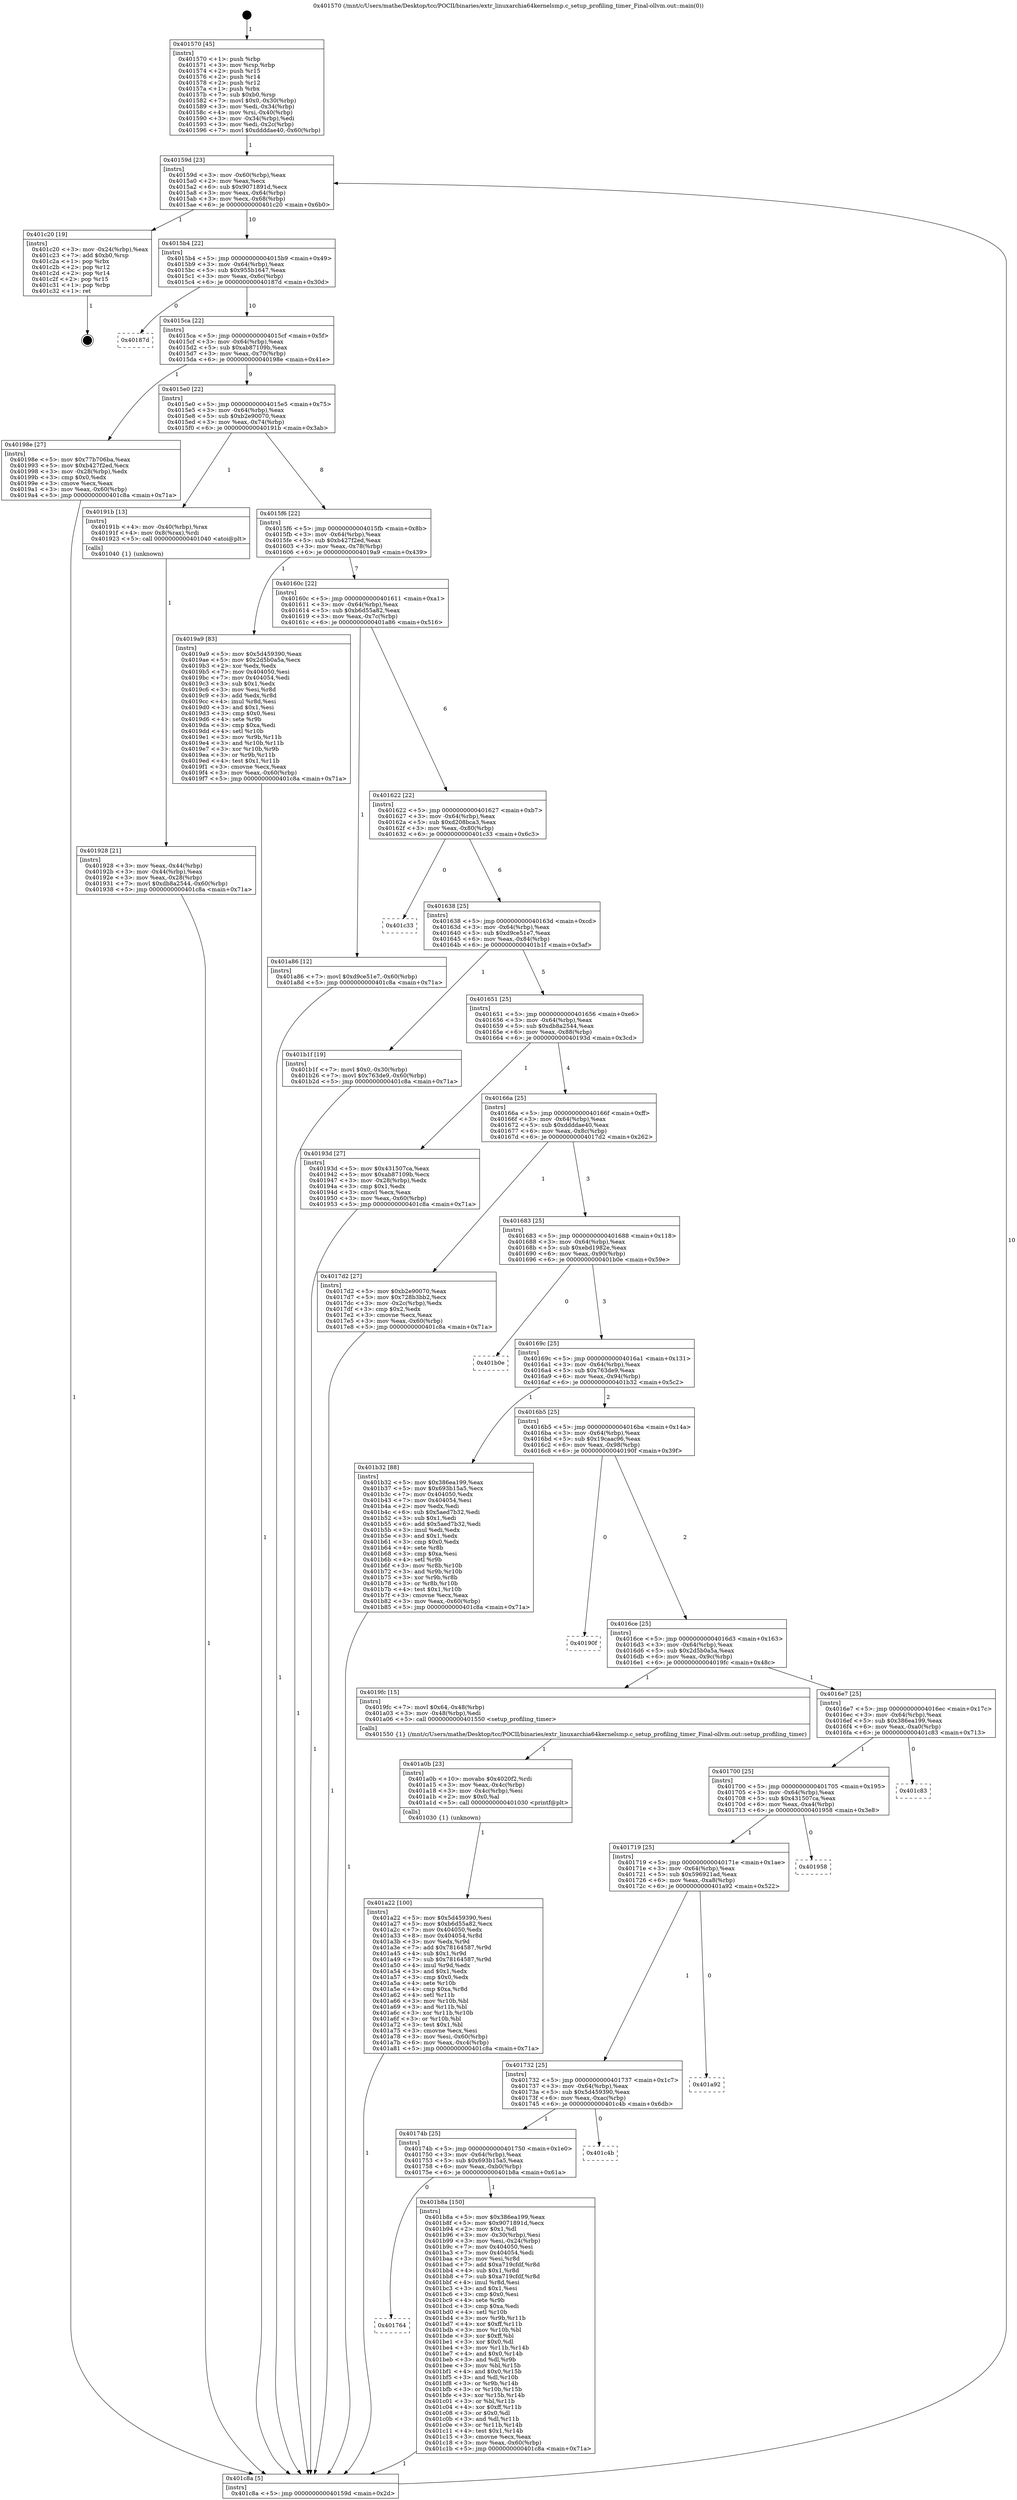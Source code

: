 digraph "0x401570" {
  label = "0x401570 (/mnt/c/Users/mathe/Desktop/tcc/POCII/binaries/extr_linuxarchia64kernelsmp.c_setup_profiling_timer_Final-ollvm.out::main(0))"
  labelloc = "t"
  node[shape=record]

  Entry [label="",width=0.3,height=0.3,shape=circle,fillcolor=black,style=filled]
  "0x40159d" [label="{
     0x40159d [23]\l
     | [instrs]\l
     &nbsp;&nbsp;0x40159d \<+3\>: mov -0x60(%rbp),%eax\l
     &nbsp;&nbsp;0x4015a0 \<+2\>: mov %eax,%ecx\l
     &nbsp;&nbsp;0x4015a2 \<+6\>: sub $0x9071891d,%ecx\l
     &nbsp;&nbsp;0x4015a8 \<+3\>: mov %eax,-0x64(%rbp)\l
     &nbsp;&nbsp;0x4015ab \<+3\>: mov %ecx,-0x68(%rbp)\l
     &nbsp;&nbsp;0x4015ae \<+6\>: je 0000000000401c20 \<main+0x6b0\>\l
  }"]
  "0x401c20" [label="{
     0x401c20 [19]\l
     | [instrs]\l
     &nbsp;&nbsp;0x401c20 \<+3\>: mov -0x24(%rbp),%eax\l
     &nbsp;&nbsp;0x401c23 \<+7\>: add $0xb0,%rsp\l
     &nbsp;&nbsp;0x401c2a \<+1\>: pop %rbx\l
     &nbsp;&nbsp;0x401c2b \<+2\>: pop %r12\l
     &nbsp;&nbsp;0x401c2d \<+2\>: pop %r14\l
     &nbsp;&nbsp;0x401c2f \<+2\>: pop %r15\l
     &nbsp;&nbsp;0x401c31 \<+1\>: pop %rbp\l
     &nbsp;&nbsp;0x401c32 \<+1\>: ret\l
  }"]
  "0x4015b4" [label="{
     0x4015b4 [22]\l
     | [instrs]\l
     &nbsp;&nbsp;0x4015b4 \<+5\>: jmp 00000000004015b9 \<main+0x49\>\l
     &nbsp;&nbsp;0x4015b9 \<+3\>: mov -0x64(%rbp),%eax\l
     &nbsp;&nbsp;0x4015bc \<+5\>: sub $0x955b1647,%eax\l
     &nbsp;&nbsp;0x4015c1 \<+3\>: mov %eax,-0x6c(%rbp)\l
     &nbsp;&nbsp;0x4015c4 \<+6\>: je 000000000040187d \<main+0x30d\>\l
  }"]
  Exit [label="",width=0.3,height=0.3,shape=circle,fillcolor=black,style=filled,peripheries=2]
  "0x40187d" [label="{
     0x40187d\l
  }", style=dashed]
  "0x4015ca" [label="{
     0x4015ca [22]\l
     | [instrs]\l
     &nbsp;&nbsp;0x4015ca \<+5\>: jmp 00000000004015cf \<main+0x5f\>\l
     &nbsp;&nbsp;0x4015cf \<+3\>: mov -0x64(%rbp),%eax\l
     &nbsp;&nbsp;0x4015d2 \<+5\>: sub $0xab87109b,%eax\l
     &nbsp;&nbsp;0x4015d7 \<+3\>: mov %eax,-0x70(%rbp)\l
     &nbsp;&nbsp;0x4015da \<+6\>: je 000000000040198e \<main+0x41e\>\l
  }"]
  "0x401764" [label="{
     0x401764\l
  }", style=dashed]
  "0x40198e" [label="{
     0x40198e [27]\l
     | [instrs]\l
     &nbsp;&nbsp;0x40198e \<+5\>: mov $0x77b706ba,%eax\l
     &nbsp;&nbsp;0x401993 \<+5\>: mov $0xb427f2ed,%ecx\l
     &nbsp;&nbsp;0x401998 \<+3\>: mov -0x28(%rbp),%edx\l
     &nbsp;&nbsp;0x40199b \<+3\>: cmp $0x0,%edx\l
     &nbsp;&nbsp;0x40199e \<+3\>: cmove %ecx,%eax\l
     &nbsp;&nbsp;0x4019a1 \<+3\>: mov %eax,-0x60(%rbp)\l
     &nbsp;&nbsp;0x4019a4 \<+5\>: jmp 0000000000401c8a \<main+0x71a\>\l
  }"]
  "0x4015e0" [label="{
     0x4015e0 [22]\l
     | [instrs]\l
     &nbsp;&nbsp;0x4015e0 \<+5\>: jmp 00000000004015e5 \<main+0x75\>\l
     &nbsp;&nbsp;0x4015e5 \<+3\>: mov -0x64(%rbp),%eax\l
     &nbsp;&nbsp;0x4015e8 \<+5\>: sub $0xb2e90070,%eax\l
     &nbsp;&nbsp;0x4015ed \<+3\>: mov %eax,-0x74(%rbp)\l
     &nbsp;&nbsp;0x4015f0 \<+6\>: je 000000000040191b \<main+0x3ab\>\l
  }"]
  "0x401b8a" [label="{
     0x401b8a [150]\l
     | [instrs]\l
     &nbsp;&nbsp;0x401b8a \<+5\>: mov $0x386ea199,%eax\l
     &nbsp;&nbsp;0x401b8f \<+5\>: mov $0x9071891d,%ecx\l
     &nbsp;&nbsp;0x401b94 \<+2\>: mov $0x1,%dl\l
     &nbsp;&nbsp;0x401b96 \<+3\>: mov -0x30(%rbp),%esi\l
     &nbsp;&nbsp;0x401b99 \<+3\>: mov %esi,-0x24(%rbp)\l
     &nbsp;&nbsp;0x401b9c \<+7\>: mov 0x404050,%esi\l
     &nbsp;&nbsp;0x401ba3 \<+7\>: mov 0x404054,%edi\l
     &nbsp;&nbsp;0x401baa \<+3\>: mov %esi,%r8d\l
     &nbsp;&nbsp;0x401bad \<+7\>: add $0xa719cfdf,%r8d\l
     &nbsp;&nbsp;0x401bb4 \<+4\>: sub $0x1,%r8d\l
     &nbsp;&nbsp;0x401bb8 \<+7\>: sub $0xa719cfdf,%r8d\l
     &nbsp;&nbsp;0x401bbf \<+4\>: imul %r8d,%esi\l
     &nbsp;&nbsp;0x401bc3 \<+3\>: and $0x1,%esi\l
     &nbsp;&nbsp;0x401bc6 \<+3\>: cmp $0x0,%esi\l
     &nbsp;&nbsp;0x401bc9 \<+4\>: sete %r9b\l
     &nbsp;&nbsp;0x401bcd \<+3\>: cmp $0xa,%edi\l
     &nbsp;&nbsp;0x401bd0 \<+4\>: setl %r10b\l
     &nbsp;&nbsp;0x401bd4 \<+3\>: mov %r9b,%r11b\l
     &nbsp;&nbsp;0x401bd7 \<+4\>: xor $0xff,%r11b\l
     &nbsp;&nbsp;0x401bdb \<+3\>: mov %r10b,%bl\l
     &nbsp;&nbsp;0x401bde \<+3\>: xor $0xff,%bl\l
     &nbsp;&nbsp;0x401be1 \<+3\>: xor $0x0,%dl\l
     &nbsp;&nbsp;0x401be4 \<+3\>: mov %r11b,%r14b\l
     &nbsp;&nbsp;0x401be7 \<+4\>: and $0x0,%r14b\l
     &nbsp;&nbsp;0x401beb \<+3\>: and %dl,%r9b\l
     &nbsp;&nbsp;0x401bee \<+3\>: mov %bl,%r15b\l
     &nbsp;&nbsp;0x401bf1 \<+4\>: and $0x0,%r15b\l
     &nbsp;&nbsp;0x401bf5 \<+3\>: and %dl,%r10b\l
     &nbsp;&nbsp;0x401bf8 \<+3\>: or %r9b,%r14b\l
     &nbsp;&nbsp;0x401bfb \<+3\>: or %r10b,%r15b\l
     &nbsp;&nbsp;0x401bfe \<+3\>: xor %r15b,%r14b\l
     &nbsp;&nbsp;0x401c01 \<+3\>: or %bl,%r11b\l
     &nbsp;&nbsp;0x401c04 \<+4\>: xor $0xff,%r11b\l
     &nbsp;&nbsp;0x401c08 \<+3\>: or $0x0,%dl\l
     &nbsp;&nbsp;0x401c0b \<+3\>: and %dl,%r11b\l
     &nbsp;&nbsp;0x401c0e \<+3\>: or %r11b,%r14b\l
     &nbsp;&nbsp;0x401c11 \<+4\>: test $0x1,%r14b\l
     &nbsp;&nbsp;0x401c15 \<+3\>: cmovne %ecx,%eax\l
     &nbsp;&nbsp;0x401c18 \<+3\>: mov %eax,-0x60(%rbp)\l
     &nbsp;&nbsp;0x401c1b \<+5\>: jmp 0000000000401c8a \<main+0x71a\>\l
  }"]
  "0x40191b" [label="{
     0x40191b [13]\l
     | [instrs]\l
     &nbsp;&nbsp;0x40191b \<+4\>: mov -0x40(%rbp),%rax\l
     &nbsp;&nbsp;0x40191f \<+4\>: mov 0x8(%rax),%rdi\l
     &nbsp;&nbsp;0x401923 \<+5\>: call 0000000000401040 \<atoi@plt\>\l
     | [calls]\l
     &nbsp;&nbsp;0x401040 \{1\} (unknown)\l
  }"]
  "0x4015f6" [label="{
     0x4015f6 [22]\l
     | [instrs]\l
     &nbsp;&nbsp;0x4015f6 \<+5\>: jmp 00000000004015fb \<main+0x8b\>\l
     &nbsp;&nbsp;0x4015fb \<+3\>: mov -0x64(%rbp),%eax\l
     &nbsp;&nbsp;0x4015fe \<+5\>: sub $0xb427f2ed,%eax\l
     &nbsp;&nbsp;0x401603 \<+3\>: mov %eax,-0x78(%rbp)\l
     &nbsp;&nbsp;0x401606 \<+6\>: je 00000000004019a9 \<main+0x439\>\l
  }"]
  "0x40174b" [label="{
     0x40174b [25]\l
     | [instrs]\l
     &nbsp;&nbsp;0x40174b \<+5\>: jmp 0000000000401750 \<main+0x1e0\>\l
     &nbsp;&nbsp;0x401750 \<+3\>: mov -0x64(%rbp),%eax\l
     &nbsp;&nbsp;0x401753 \<+5\>: sub $0x693b15a5,%eax\l
     &nbsp;&nbsp;0x401758 \<+6\>: mov %eax,-0xb0(%rbp)\l
     &nbsp;&nbsp;0x40175e \<+6\>: je 0000000000401b8a \<main+0x61a\>\l
  }"]
  "0x4019a9" [label="{
     0x4019a9 [83]\l
     | [instrs]\l
     &nbsp;&nbsp;0x4019a9 \<+5\>: mov $0x5d459390,%eax\l
     &nbsp;&nbsp;0x4019ae \<+5\>: mov $0x2d5b0a5a,%ecx\l
     &nbsp;&nbsp;0x4019b3 \<+2\>: xor %edx,%edx\l
     &nbsp;&nbsp;0x4019b5 \<+7\>: mov 0x404050,%esi\l
     &nbsp;&nbsp;0x4019bc \<+7\>: mov 0x404054,%edi\l
     &nbsp;&nbsp;0x4019c3 \<+3\>: sub $0x1,%edx\l
     &nbsp;&nbsp;0x4019c6 \<+3\>: mov %esi,%r8d\l
     &nbsp;&nbsp;0x4019c9 \<+3\>: add %edx,%r8d\l
     &nbsp;&nbsp;0x4019cc \<+4\>: imul %r8d,%esi\l
     &nbsp;&nbsp;0x4019d0 \<+3\>: and $0x1,%esi\l
     &nbsp;&nbsp;0x4019d3 \<+3\>: cmp $0x0,%esi\l
     &nbsp;&nbsp;0x4019d6 \<+4\>: sete %r9b\l
     &nbsp;&nbsp;0x4019da \<+3\>: cmp $0xa,%edi\l
     &nbsp;&nbsp;0x4019dd \<+4\>: setl %r10b\l
     &nbsp;&nbsp;0x4019e1 \<+3\>: mov %r9b,%r11b\l
     &nbsp;&nbsp;0x4019e4 \<+3\>: and %r10b,%r11b\l
     &nbsp;&nbsp;0x4019e7 \<+3\>: xor %r10b,%r9b\l
     &nbsp;&nbsp;0x4019ea \<+3\>: or %r9b,%r11b\l
     &nbsp;&nbsp;0x4019ed \<+4\>: test $0x1,%r11b\l
     &nbsp;&nbsp;0x4019f1 \<+3\>: cmovne %ecx,%eax\l
     &nbsp;&nbsp;0x4019f4 \<+3\>: mov %eax,-0x60(%rbp)\l
     &nbsp;&nbsp;0x4019f7 \<+5\>: jmp 0000000000401c8a \<main+0x71a\>\l
  }"]
  "0x40160c" [label="{
     0x40160c [22]\l
     | [instrs]\l
     &nbsp;&nbsp;0x40160c \<+5\>: jmp 0000000000401611 \<main+0xa1\>\l
     &nbsp;&nbsp;0x401611 \<+3\>: mov -0x64(%rbp),%eax\l
     &nbsp;&nbsp;0x401614 \<+5\>: sub $0xb6d55a82,%eax\l
     &nbsp;&nbsp;0x401619 \<+3\>: mov %eax,-0x7c(%rbp)\l
     &nbsp;&nbsp;0x40161c \<+6\>: je 0000000000401a86 \<main+0x516\>\l
  }"]
  "0x401c4b" [label="{
     0x401c4b\l
  }", style=dashed]
  "0x401a86" [label="{
     0x401a86 [12]\l
     | [instrs]\l
     &nbsp;&nbsp;0x401a86 \<+7\>: movl $0xd9ce51e7,-0x60(%rbp)\l
     &nbsp;&nbsp;0x401a8d \<+5\>: jmp 0000000000401c8a \<main+0x71a\>\l
  }"]
  "0x401622" [label="{
     0x401622 [22]\l
     | [instrs]\l
     &nbsp;&nbsp;0x401622 \<+5\>: jmp 0000000000401627 \<main+0xb7\>\l
     &nbsp;&nbsp;0x401627 \<+3\>: mov -0x64(%rbp),%eax\l
     &nbsp;&nbsp;0x40162a \<+5\>: sub $0xd208bca3,%eax\l
     &nbsp;&nbsp;0x40162f \<+3\>: mov %eax,-0x80(%rbp)\l
     &nbsp;&nbsp;0x401632 \<+6\>: je 0000000000401c33 \<main+0x6c3\>\l
  }"]
  "0x401732" [label="{
     0x401732 [25]\l
     | [instrs]\l
     &nbsp;&nbsp;0x401732 \<+5\>: jmp 0000000000401737 \<main+0x1c7\>\l
     &nbsp;&nbsp;0x401737 \<+3\>: mov -0x64(%rbp),%eax\l
     &nbsp;&nbsp;0x40173a \<+5\>: sub $0x5d459390,%eax\l
     &nbsp;&nbsp;0x40173f \<+6\>: mov %eax,-0xac(%rbp)\l
     &nbsp;&nbsp;0x401745 \<+6\>: je 0000000000401c4b \<main+0x6db\>\l
  }"]
  "0x401c33" [label="{
     0x401c33\l
  }", style=dashed]
  "0x401638" [label="{
     0x401638 [25]\l
     | [instrs]\l
     &nbsp;&nbsp;0x401638 \<+5\>: jmp 000000000040163d \<main+0xcd\>\l
     &nbsp;&nbsp;0x40163d \<+3\>: mov -0x64(%rbp),%eax\l
     &nbsp;&nbsp;0x401640 \<+5\>: sub $0xd9ce51e7,%eax\l
     &nbsp;&nbsp;0x401645 \<+6\>: mov %eax,-0x84(%rbp)\l
     &nbsp;&nbsp;0x40164b \<+6\>: je 0000000000401b1f \<main+0x5af\>\l
  }"]
  "0x401a92" [label="{
     0x401a92\l
  }", style=dashed]
  "0x401b1f" [label="{
     0x401b1f [19]\l
     | [instrs]\l
     &nbsp;&nbsp;0x401b1f \<+7\>: movl $0x0,-0x30(%rbp)\l
     &nbsp;&nbsp;0x401b26 \<+7\>: movl $0x763de9,-0x60(%rbp)\l
     &nbsp;&nbsp;0x401b2d \<+5\>: jmp 0000000000401c8a \<main+0x71a\>\l
  }"]
  "0x401651" [label="{
     0x401651 [25]\l
     | [instrs]\l
     &nbsp;&nbsp;0x401651 \<+5\>: jmp 0000000000401656 \<main+0xe6\>\l
     &nbsp;&nbsp;0x401656 \<+3\>: mov -0x64(%rbp),%eax\l
     &nbsp;&nbsp;0x401659 \<+5\>: sub $0xdb8a2544,%eax\l
     &nbsp;&nbsp;0x40165e \<+6\>: mov %eax,-0x88(%rbp)\l
     &nbsp;&nbsp;0x401664 \<+6\>: je 000000000040193d \<main+0x3cd\>\l
  }"]
  "0x401719" [label="{
     0x401719 [25]\l
     | [instrs]\l
     &nbsp;&nbsp;0x401719 \<+5\>: jmp 000000000040171e \<main+0x1ae\>\l
     &nbsp;&nbsp;0x40171e \<+3\>: mov -0x64(%rbp),%eax\l
     &nbsp;&nbsp;0x401721 \<+5\>: sub $0x596921ad,%eax\l
     &nbsp;&nbsp;0x401726 \<+6\>: mov %eax,-0xa8(%rbp)\l
     &nbsp;&nbsp;0x40172c \<+6\>: je 0000000000401a92 \<main+0x522\>\l
  }"]
  "0x40193d" [label="{
     0x40193d [27]\l
     | [instrs]\l
     &nbsp;&nbsp;0x40193d \<+5\>: mov $0x431507ca,%eax\l
     &nbsp;&nbsp;0x401942 \<+5\>: mov $0xab87109b,%ecx\l
     &nbsp;&nbsp;0x401947 \<+3\>: mov -0x28(%rbp),%edx\l
     &nbsp;&nbsp;0x40194a \<+3\>: cmp $0x1,%edx\l
     &nbsp;&nbsp;0x40194d \<+3\>: cmovl %ecx,%eax\l
     &nbsp;&nbsp;0x401950 \<+3\>: mov %eax,-0x60(%rbp)\l
     &nbsp;&nbsp;0x401953 \<+5\>: jmp 0000000000401c8a \<main+0x71a\>\l
  }"]
  "0x40166a" [label="{
     0x40166a [25]\l
     | [instrs]\l
     &nbsp;&nbsp;0x40166a \<+5\>: jmp 000000000040166f \<main+0xff\>\l
     &nbsp;&nbsp;0x40166f \<+3\>: mov -0x64(%rbp),%eax\l
     &nbsp;&nbsp;0x401672 \<+5\>: sub $0xddddae40,%eax\l
     &nbsp;&nbsp;0x401677 \<+6\>: mov %eax,-0x8c(%rbp)\l
     &nbsp;&nbsp;0x40167d \<+6\>: je 00000000004017d2 \<main+0x262\>\l
  }"]
  "0x401958" [label="{
     0x401958\l
  }", style=dashed]
  "0x4017d2" [label="{
     0x4017d2 [27]\l
     | [instrs]\l
     &nbsp;&nbsp;0x4017d2 \<+5\>: mov $0xb2e90070,%eax\l
     &nbsp;&nbsp;0x4017d7 \<+5\>: mov $0x728b3bb2,%ecx\l
     &nbsp;&nbsp;0x4017dc \<+3\>: mov -0x2c(%rbp),%edx\l
     &nbsp;&nbsp;0x4017df \<+3\>: cmp $0x2,%edx\l
     &nbsp;&nbsp;0x4017e2 \<+3\>: cmovne %ecx,%eax\l
     &nbsp;&nbsp;0x4017e5 \<+3\>: mov %eax,-0x60(%rbp)\l
     &nbsp;&nbsp;0x4017e8 \<+5\>: jmp 0000000000401c8a \<main+0x71a\>\l
  }"]
  "0x401683" [label="{
     0x401683 [25]\l
     | [instrs]\l
     &nbsp;&nbsp;0x401683 \<+5\>: jmp 0000000000401688 \<main+0x118\>\l
     &nbsp;&nbsp;0x401688 \<+3\>: mov -0x64(%rbp),%eax\l
     &nbsp;&nbsp;0x40168b \<+5\>: sub $0xebd1982e,%eax\l
     &nbsp;&nbsp;0x401690 \<+6\>: mov %eax,-0x90(%rbp)\l
     &nbsp;&nbsp;0x401696 \<+6\>: je 0000000000401b0e \<main+0x59e\>\l
  }"]
  "0x401c8a" [label="{
     0x401c8a [5]\l
     | [instrs]\l
     &nbsp;&nbsp;0x401c8a \<+5\>: jmp 000000000040159d \<main+0x2d\>\l
  }"]
  "0x401570" [label="{
     0x401570 [45]\l
     | [instrs]\l
     &nbsp;&nbsp;0x401570 \<+1\>: push %rbp\l
     &nbsp;&nbsp;0x401571 \<+3\>: mov %rsp,%rbp\l
     &nbsp;&nbsp;0x401574 \<+2\>: push %r15\l
     &nbsp;&nbsp;0x401576 \<+2\>: push %r14\l
     &nbsp;&nbsp;0x401578 \<+2\>: push %r12\l
     &nbsp;&nbsp;0x40157a \<+1\>: push %rbx\l
     &nbsp;&nbsp;0x40157b \<+7\>: sub $0xb0,%rsp\l
     &nbsp;&nbsp;0x401582 \<+7\>: movl $0x0,-0x30(%rbp)\l
     &nbsp;&nbsp;0x401589 \<+3\>: mov %edi,-0x34(%rbp)\l
     &nbsp;&nbsp;0x40158c \<+4\>: mov %rsi,-0x40(%rbp)\l
     &nbsp;&nbsp;0x401590 \<+3\>: mov -0x34(%rbp),%edi\l
     &nbsp;&nbsp;0x401593 \<+3\>: mov %edi,-0x2c(%rbp)\l
     &nbsp;&nbsp;0x401596 \<+7\>: movl $0xddddae40,-0x60(%rbp)\l
  }"]
  "0x401928" [label="{
     0x401928 [21]\l
     | [instrs]\l
     &nbsp;&nbsp;0x401928 \<+3\>: mov %eax,-0x44(%rbp)\l
     &nbsp;&nbsp;0x40192b \<+3\>: mov -0x44(%rbp),%eax\l
     &nbsp;&nbsp;0x40192e \<+3\>: mov %eax,-0x28(%rbp)\l
     &nbsp;&nbsp;0x401931 \<+7\>: movl $0xdb8a2544,-0x60(%rbp)\l
     &nbsp;&nbsp;0x401938 \<+5\>: jmp 0000000000401c8a \<main+0x71a\>\l
  }"]
  "0x401700" [label="{
     0x401700 [25]\l
     | [instrs]\l
     &nbsp;&nbsp;0x401700 \<+5\>: jmp 0000000000401705 \<main+0x195\>\l
     &nbsp;&nbsp;0x401705 \<+3\>: mov -0x64(%rbp),%eax\l
     &nbsp;&nbsp;0x401708 \<+5\>: sub $0x431507ca,%eax\l
     &nbsp;&nbsp;0x40170d \<+6\>: mov %eax,-0xa4(%rbp)\l
     &nbsp;&nbsp;0x401713 \<+6\>: je 0000000000401958 \<main+0x3e8\>\l
  }"]
  "0x401b0e" [label="{
     0x401b0e\l
  }", style=dashed]
  "0x40169c" [label="{
     0x40169c [25]\l
     | [instrs]\l
     &nbsp;&nbsp;0x40169c \<+5\>: jmp 00000000004016a1 \<main+0x131\>\l
     &nbsp;&nbsp;0x4016a1 \<+3\>: mov -0x64(%rbp),%eax\l
     &nbsp;&nbsp;0x4016a4 \<+5\>: sub $0x763de9,%eax\l
     &nbsp;&nbsp;0x4016a9 \<+6\>: mov %eax,-0x94(%rbp)\l
     &nbsp;&nbsp;0x4016af \<+6\>: je 0000000000401b32 \<main+0x5c2\>\l
  }"]
  "0x401c83" [label="{
     0x401c83\l
  }", style=dashed]
  "0x401b32" [label="{
     0x401b32 [88]\l
     | [instrs]\l
     &nbsp;&nbsp;0x401b32 \<+5\>: mov $0x386ea199,%eax\l
     &nbsp;&nbsp;0x401b37 \<+5\>: mov $0x693b15a5,%ecx\l
     &nbsp;&nbsp;0x401b3c \<+7\>: mov 0x404050,%edx\l
     &nbsp;&nbsp;0x401b43 \<+7\>: mov 0x404054,%esi\l
     &nbsp;&nbsp;0x401b4a \<+2\>: mov %edx,%edi\l
     &nbsp;&nbsp;0x401b4c \<+6\>: sub $0x5aed7b32,%edi\l
     &nbsp;&nbsp;0x401b52 \<+3\>: sub $0x1,%edi\l
     &nbsp;&nbsp;0x401b55 \<+6\>: add $0x5aed7b32,%edi\l
     &nbsp;&nbsp;0x401b5b \<+3\>: imul %edi,%edx\l
     &nbsp;&nbsp;0x401b5e \<+3\>: and $0x1,%edx\l
     &nbsp;&nbsp;0x401b61 \<+3\>: cmp $0x0,%edx\l
     &nbsp;&nbsp;0x401b64 \<+4\>: sete %r8b\l
     &nbsp;&nbsp;0x401b68 \<+3\>: cmp $0xa,%esi\l
     &nbsp;&nbsp;0x401b6b \<+4\>: setl %r9b\l
     &nbsp;&nbsp;0x401b6f \<+3\>: mov %r8b,%r10b\l
     &nbsp;&nbsp;0x401b72 \<+3\>: and %r9b,%r10b\l
     &nbsp;&nbsp;0x401b75 \<+3\>: xor %r9b,%r8b\l
     &nbsp;&nbsp;0x401b78 \<+3\>: or %r8b,%r10b\l
     &nbsp;&nbsp;0x401b7b \<+4\>: test $0x1,%r10b\l
     &nbsp;&nbsp;0x401b7f \<+3\>: cmovne %ecx,%eax\l
     &nbsp;&nbsp;0x401b82 \<+3\>: mov %eax,-0x60(%rbp)\l
     &nbsp;&nbsp;0x401b85 \<+5\>: jmp 0000000000401c8a \<main+0x71a\>\l
  }"]
  "0x4016b5" [label="{
     0x4016b5 [25]\l
     | [instrs]\l
     &nbsp;&nbsp;0x4016b5 \<+5\>: jmp 00000000004016ba \<main+0x14a\>\l
     &nbsp;&nbsp;0x4016ba \<+3\>: mov -0x64(%rbp),%eax\l
     &nbsp;&nbsp;0x4016bd \<+5\>: sub $0x19caac96,%eax\l
     &nbsp;&nbsp;0x4016c2 \<+6\>: mov %eax,-0x98(%rbp)\l
     &nbsp;&nbsp;0x4016c8 \<+6\>: je 000000000040190f \<main+0x39f\>\l
  }"]
  "0x401a22" [label="{
     0x401a22 [100]\l
     | [instrs]\l
     &nbsp;&nbsp;0x401a22 \<+5\>: mov $0x5d459390,%esi\l
     &nbsp;&nbsp;0x401a27 \<+5\>: mov $0xb6d55a82,%ecx\l
     &nbsp;&nbsp;0x401a2c \<+7\>: mov 0x404050,%edx\l
     &nbsp;&nbsp;0x401a33 \<+8\>: mov 0x404054,%r8d\l
     &nbsp;&nbsp;0x401a3b \<+3\>: mov %edx,%r9d\l
     &nbsp;&nbsp;0x401a3e \<+7\>: add $0x78164587,%r9d\l
     &nbsp;&nbsp;0x401a45 \<+4\>: sub $0x1,%r9d\l
     &nbsp;&nbsp;0x401a49 \<+7\>: sub $0x78164587,%r9d\l
     &nbsp;&nbsp;0x401a50 \<+4\>: imul %r9d,%edx\l
     &nbsp;&nbsp;0x401a54 \<+3\>: and $0x1,%edx\l
     &nbsp;&nbsp;0x401a57 \<+3\>: cmp $0x0,%edx\l
     &nbsp;&nbsp;0x401a5a \<+4\>: sete %r10b\l
     &nbsp;&nbsp;0x401a5e \<+4\>: cmp $0xa,%r8d\l
     &nbsp;&nbsp;0x401a62 \<+4\>: setl %r11b\l
     &nbsp;&nbsp;0x401a66 \<+3\>: mov %r10b,%bl\l
     &nbsp;&nbsp;0x401a69 \<+3\>: and %r11b,%bl\l
     &nbsp;&nbsp;0x401a6c \<+3\>: xor %r11b,%r10b\l
     &nbsp;&nbsp;0x401a6f \<+3\>: or %r10b,%bl\l
     &nbsp;&nbsp;0x401a72 \<+3\>: test $0x1,%bl\l
     &nbsp;&nbsp;0x401a75 \<+3\>: cmovne %ecx,%esi\l
     &nbsp;&nbsp;0x401a78 \<+3\>: mov %esi,-0x60(%rbp)\l
     &nbsp;&nbsp;0x401a7b \<+6\>: mov %eax,-0xc4(%rbp)\l
     &nbsp;&nbsp;0x401a81 \<+5\>: jmp 0000000000401c8a \<main+0x71a\>\l
  }"]
  "0x40190f" [label="{
     0x40190f\l
  }", style=dashed]
  "0x4016ce" [label="{
     0x4016ce [25]\l
     | [instrs]\l
     &nbsp;&nbsp;0x4016ce \<+5\>: jmp 00000000004016d3 \<main+0x163\>\l
     &nbsp;&nbsp;0x4016d3 \<+3\>: mov -0x64(%rbp),%eax\l
     &nbsp;&nbsp;0x4016d6 \<+5\>: sub $0x2d5b0a5a,%eax\l
     &nbsp;&nbsp;0x4016db \<+6\>: mov %eax,-0x9c(%rbp)\l
     &nbsp;&nbsp;0x4016e1 \<+6\>: je 00000000004019fc \<main+0x48c\>\l
  }"]
  "0x401a0b" [label="{
     0x401a0b [23]\l
     | [instrs]\l
     &nbsp;&nbsp;0x401a0b \<+10\>: movabs $0x4020f2,%rdi\l
     &nbsp;&nbsp;0x401a15 \<+3\>: mov %eax,-0x4c(%rbp)\l
     &nbsp;&nbsp;0x401a18 \<+3\>: mov -0x4c(%rbp),%esi\l
     &nbsp;&nbsp;0x401a1b \<+2\>: mov $0x0,%al\l
     &nbsp;&nbsp;0x401a1d \<+5\>: call 0000000000401030 \<printf@plt\>\l
     | [calls]\l
     &nbsp;&nbsp;0x401030 \{1\} (unknown)\l
  }"]
  "0x4019fc" [label="{
     0x4019fc [15]\l
     | [instrs]\l
     &nbsp;&nbsp;0x4019fc \<+7\>: movl $0x64,-0x48(%rbp)\l
     &nbsp;&nbsp;0x401a03 \<+3\>: mov -0x48(%rbp),%edi\l
     &nbsp;&nbsp;0x401a06 \<+5\>: call 0000000000401550 \<setup_profiling_timer\>\l
     | [calls]\l
     &nbsp;&nbsp;0x401550 \{1\} (/mnt/c/Users/mathe/Desktop/tcc/POCII/binaries/extr_linuxarchia64kernelsmp.c_setup_profiling_timer_Final-ollvm.out::setup_profiling_timer)\l
  }"]
  "0x4016e7" [label="{
     0x4016e7 [25]\l
     | [instrs]\l
     &nbsp;&nbsp;0x4016e7 \<+5\>: jmp 00000000004016ec \<main+0x17c\>\l
     &nbsp;&nbsp;0x4016ec \<+3\>: mov -0x64(%rbp),%eax\l
     &nbsp;&nbsp;0x4016ef \<+5\>: sub $0x386ea199,%eax\l
     &nbsp;&nbsp;0x4016f4 \<+6\>: mov %eax,-0xa0(%rbp)\l
     &nbsp;&nbsp;0x4016fa \<+6\>: je 0000000000401c83 \<main+0x713\>\l
  }"]
  Entry -> "0x401570" [label=" 1"]
  "0x40159d" -> "0x401c20" [label=" 1"]
  "0x40159d" -> "0x4015b4" [label=" 10"]
  "0x401c20" -> Exit [label=" 1"]
  "0x4015b4" -> "0x40187d" [label=" 0"]
  "0x4015b4" -> "0x4015ca" [label=" 10"]
  "0x401b8a" -> "0x401c8a" [label=" 1"]
  "0x4015ca" -> "0x40198e" [label=" 1"]
  "0x4015ca" -> "0x4015e0" [label=" 9"]
  "0x40174b" -> "0x401764" [label=" 0"]
  "0x4015e0" -> "0x40191b" [label=" 1"]
  "0x4015e0" -> "0x4015f6" [label=" 8"]
  "0x40174b" -> "0x401b8a" [label=" 1"]
  "0x4015f6" -> "0x4019a9" [label=" 1"]
  "0x4015f6" -> "0x40160c" [label=" 7"]
  "0x401732" -> "0x40174b" [label=" 1"]
  "0x40160c" -> "0x401a86" [label=" 1"]
  "0x40160c" -> "0x401622" [label=" 6"]
  "0x401732" -> "0x401c4b" [label=" 0"]
  "0x401622" -> "0x401c33" [label=" 0"]
  "0x401622" -> "0x401638" [label=" 6"]
  "0x401719" -> "0x401732" [label=" 1"]
  "0x401638" -> "0x401b1f" [label=" 1"]
  "0x401638" -> "0x401651" [label=" 5"]
  "0x401719" -> "0x401a92" [label=" 0"]
  "0x401651" -> "0x40193d" [label=" 1"]
  "0x401651" -> "0x40166a" [label=" 4"]
  "0x401700" -> "0x401719" [label=" 1"]
  "0x40166a" -> "0x4017d2" [label=" 1"]
  "0x40166a" -> "0x401683" [label=" 3"]
  "0x4017d2" -> "0x401c8a" [label=" 1"]
  "0x401570" -> "0x40159d" [label=" 1"]
  "0x401c8a" -> "0x40159d" [label=" 10"]
  "0x40191b" -> "0x401928" [label=" 1"]
  "0x401928" -> "0x401c8a" [label=" 1"]
  "0x40193d" -> "0x401c8a" [label=" 1"]
  "0x40198e" -> "0x401c8a" [label=" 1"]
  "0x4019a9" -> "0x401c8a" [label=" 1"]
  "0x401700" -> "0x401958" [label=" 0"]
  "0x401683" -> "0x401b0e" [label=" 0"]
  "0x401683" -> "0x40169c" [label=" 3"]
  "0x4016e7" -> "0x401700" [label=" 1"]
  "0x40169c" -> "0x401b32" [label=" 1"]
  "0x40169c" -> "0x4016b5" [label=" 2"]
  "0x4016e7" -> "0x401c83" [label=" 0"]
  "0x4016b5" -> "0x40190f" [label=" 0"]
  "0x4016b5" -> "0x4016ce" [label=" 2"]
  "0x401b32" -> "0x401c8a" [label=" 1"]
  "0x4016ce" -> "0x4019fc" [label=" 1"]
  "0x4016ce" -> "0x4016e7" [label=" 1"]
  "0x4019fc" -> "0x401a0b" [label=" 1"]
  "0x401a0b" -> "0x401a22" [label=" 1"]
  "0x401a22" -> "0x401c8a" [label=" 1"]
  "0x401a86" -> "0x401c8a" [label=" 1"]
  "0x401b1f" -> "0x401c8a" [label=" 1"]
}
